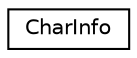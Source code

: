 digraph G
{
  edge [fontname="Helvetica",fontsize="10",labelfontname="Helvetica",labelfontsize="10"];
  node [fontname="Helvetica",fontsize="10",shape=record];
  rankdir=LR;
  Node1 [label="CharInfo",height=0.2,width=0.4,color="black", fillcolor="white", style="filled",URL="$dc/d38/structCharInfo.html"];
}
